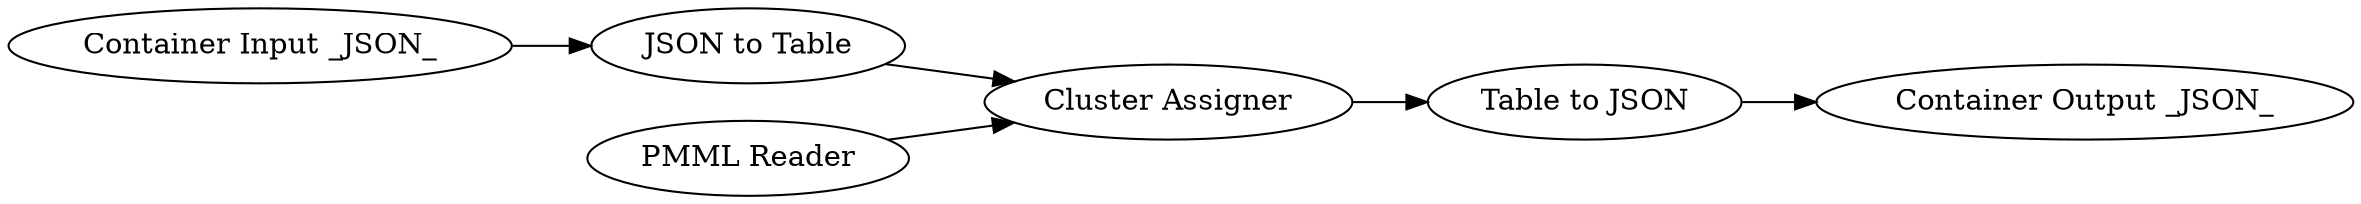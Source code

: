 digraph {
	"3750625333092035553_3" [label="Cluster Assigner"]
	"3750625333092035553_13" [label="Container Output _JSON_"]
	"3750625333092035553_6" [label="JSON to Table"]
	"3750625333092035553_5" [label="Container Input _JSON_"]
	"3750625333092035553_12" [label="Table to JSON"]
	"3750625333092035553_2" [label="PMML Reader"]
	"3750625333092035553_3" -> "3750625333092035553_12"
	"3750625333092035553_2" -> "3750625333092035553_3"
	"3750625333092035553_5" -> "3750625333092035553_6"
	"3750625333092035553_6" -> "3750625333092035553_3"
	"3750625333092035553_12" -> "3750625333092035553_13"
	rankdir=LR
}
